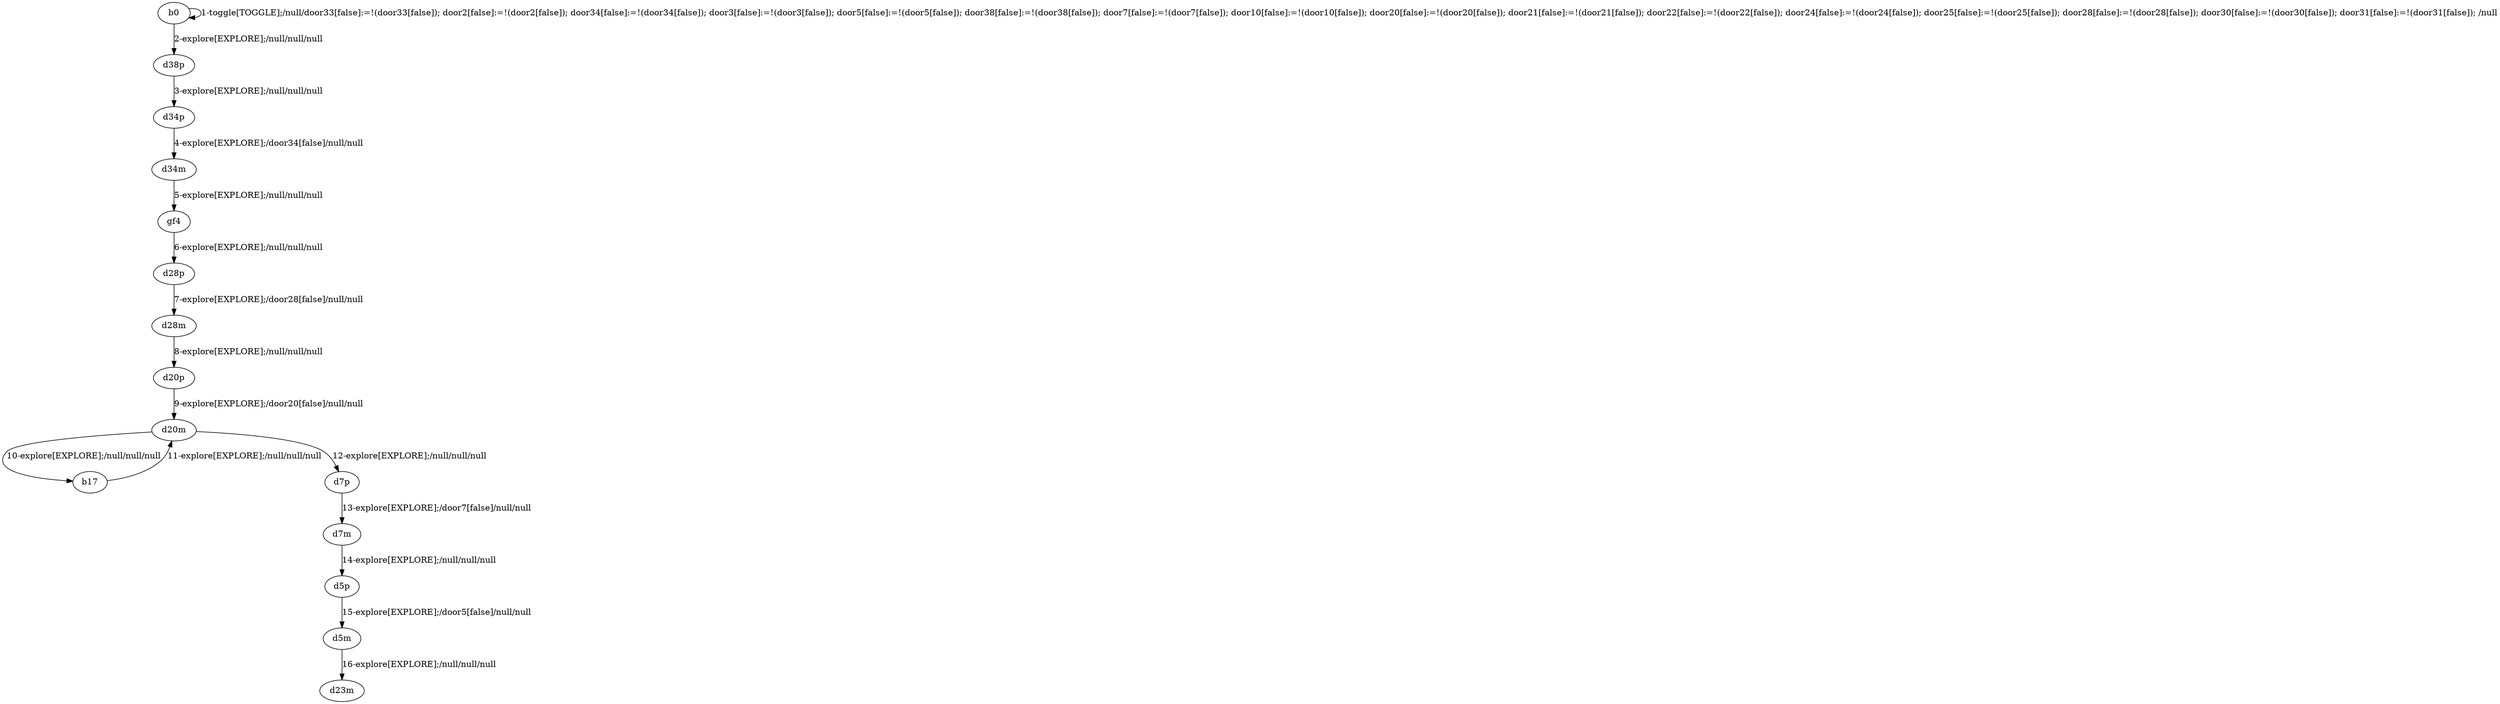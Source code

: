 # Total number of goals covered by this test: 1
# b17 --> d20m

digraph g {
"b0" -> "b0" [label = "1-toggle[TOGGLE];/null/door33[false]:=!(door33[false]); door2[false]:=!(door2[false]); door34[false]:=!(door34[false]); door3[false]:=!(door3[false]); door5[false]:=!(door5[false]); door38[false]:=!(door38[false]); door7[false]:=!(door7[false]); door10[false]:=!(door10[false]); door20[false]:=!(door20[false]); door21[false]:=!(door21[false]); door22[false]:=!(door22[false]); door24[false]:=!(door24[false]); door25[false]:=!(door25[false]); door28[false]:=!(door28[false]); door30[false]:=!(door30[false]); door31[false]:=!(door31[false]); /null"];
"b0" -> "d38p" [label = "2-explore[EXPLORE];/null/null/null"];
"d38p" -> "d34p" [label = "3-explore[EXPLORE];/null/null/null"];
"d34p" -> "d34m" [label = "4-explore[EXPLORE];/door34[false]/null/null"];
"d34m" -> "gf4" [label = "5-explore[EXPLORE];/null/null/null"];
"gf4" -> "d28p" [label = "6-explore[EXPLORE];/null/null/null"];
"d28p" -> "d28m" [label = "7-explore[EXPLORE];/door28[false]/null/null"];
"d28m" -> "d20p" [label = "8-explore[EXPLORE];/null/null/null"];
"d20p" -> "d20m" [label = "9-explore[EXPLORE];/door20[false]/null/null"];
"d20m" -> "b17" [label = "10-explore[EXPLORE];/null/null/null"];
"b17" -> "d20m" [label = "11-explore[EXPLORE];/null/null/null"];
"d20m" -> "d7p" [label = "12-explore[EXPLORE];/null/null/null"];
"d7p" -> "d7m" [label = "13-explore[EXPLORE];/door7[false]/null/null"];
"d7m" -> "d5p" [label = "14-explore[EXPLORE];/null/null/null"];
"d5p" -> "d5m" [label = "15-explore[EXPLORE];/door5[false]/null/null"];
"d5m" -> "d23m" [label = "16-explore[EXPLORE];/null/null/null"];
}